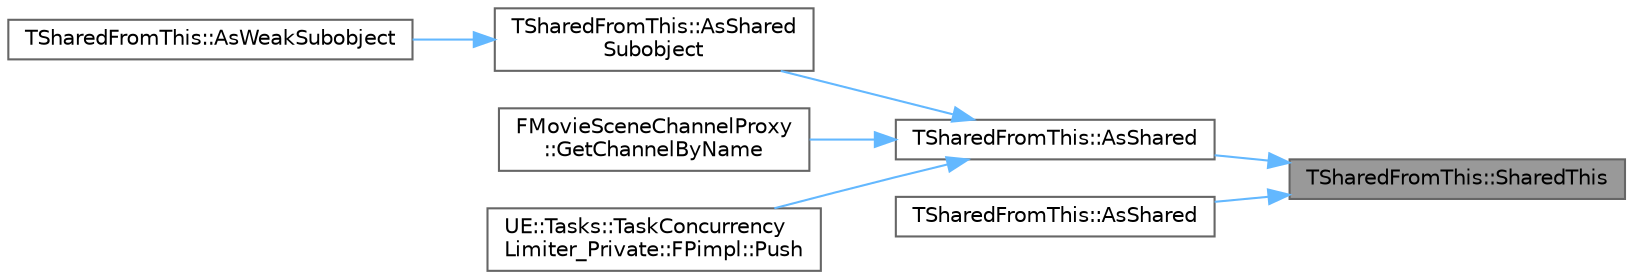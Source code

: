 digraph "TSharedFromThis::SharedThis"
{
 // INTERACTIVE_SVG=YES
 // LATEX_PDF_SIZE
  bgcolor="transparent";
  edge [fontname=Helvetica,fontsize=10,labelfontname=Helvetica,labelfontsize=10];
  node [fontname=Helvetica,fontsize=10,shape=box,height=0.2,width=0.4];
  rankdir="RL";
  Node1 [id="Node000001",label="TSharedFromThis::SharedThis",height=0.2,width=0.4,color="gray40", fillcolor="grey60", style="filled", fontcolor="black",tooltip="Provides access to a shared reference to an object, given the object's 'this' pointer."];
  Node1 -> Node2 [id="edge1_Node000001_Node000002",dir="back",color="steelblue1",style="solid",tooltip=" "];
  Node2 [id="Node000002",label="TSharedFromThis::AsShared",height=0.2,width=0.4,color="grey40", fillcolor="white", style="filled",URL="$db/d15/classTSharedFromThis.html#a0b742f8052994008faeb3abd20b66637",tooltip="Provides a shared reference to this object."];
  Node2 -> Node3 [id="edge2_Node000002_Node000003",dir="back",color="steelblue1",style="solid",tooltip=" "];
  Node3 [id="Node000003",label="TSharedFromThis::AsShared\lSubobject",height=0.2,width=0.4,color="grey40", fillcolor="white", style="filled",URL="$db/d15/classTSharedFromThis.html#a4f9877173a877c8264aa9dc66a789201",tooltip="Provides a shared reference to a subobject of this object, i.e."];
  Node3 -> Node4 [id="edge3_Node000003_Node000004",dir="back",color="steelblue1",style="solid",tooltip=" "];
  Node4 [id="Node000004",label="TSharedFromThis::AsWeakSubobject",height=0.2,width=0.4,color="grey40", fillcolor="white", style="filled",URL="$db/d15/classTSharedFromThis.html#a0eda1d4b00f4e6a9d7d00f22f5087ed8",tooltip="Provides a weak pointer to a subobject of this object, i.e."];
  Node2 -> Node5 [id="edge4_Node000002_Node000005",dir="back",color="steelblue1",style="solid",tooltip=" "];
  Node5 [id="Node000005",label="FMovieSceneChannelProxy\l::GetChannelByName",height=0.2,width=0.4,color="grey40", fillcolor="white", style="filled",URL="$dd/d5f/structFMovieSceneChannelProxy.html#a9de93db2107baca1133bb4db22b7e114",tooltip="Get the channel with the specified name."];
  Node2 -> Node6 [id="edge5_Node000002_Node000006",dir="back",color="steelblue1",style="solid",tooltip=" "];
  Node6 [id="Node000006",label="UE::Tasks::TaskConcurrency\lLimiter_Private::FPimpl::Push",height=0.2,width=0.4,color="grey40", fillcolor="white", style="filled",URL="$d8/d09/classUE_1_1Tasks_1_1TaskConcurrencyLimiter__Private_1_1FPimpl.html#a55f24a9ec0a6085975039af024b77525",tooltip=" "];
  Node1 -> Node7 [id="edge6_Node000001_Node000007",dir="back",color="steelblue1",style="solid",tooltip=" "];
  Node7 [id="Node000007",label="TSharedFromThis::AsShared",height=0.2,width=0.4,color="grey40", fillcolor="white", style="filled",URL="$db/d15/classTSharedFromThis.html#a9e5d69944061d7f5cc6995b1b77c236a",tooltip="Provides a shared reference to this object (const.) Note that is only valid to call this after a shar..."];
}
